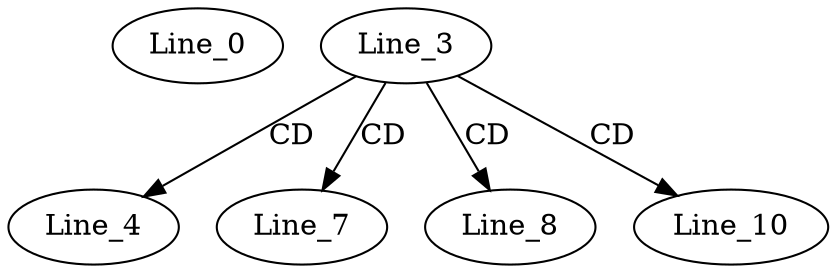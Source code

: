 digraph G {
  Line_0;
  Line_3;
  Line_4;
  Line_7;
  Line_8;
  Line_10;
  Line_3 -> Line_4 [ label="CD" ];
  Line_3 -> Line_7 [ label="CD" ];
  Line_3 -> Line_8 [ label="CD" ];
  Line_3 -> Line_10 [ label="CD" ];
}
